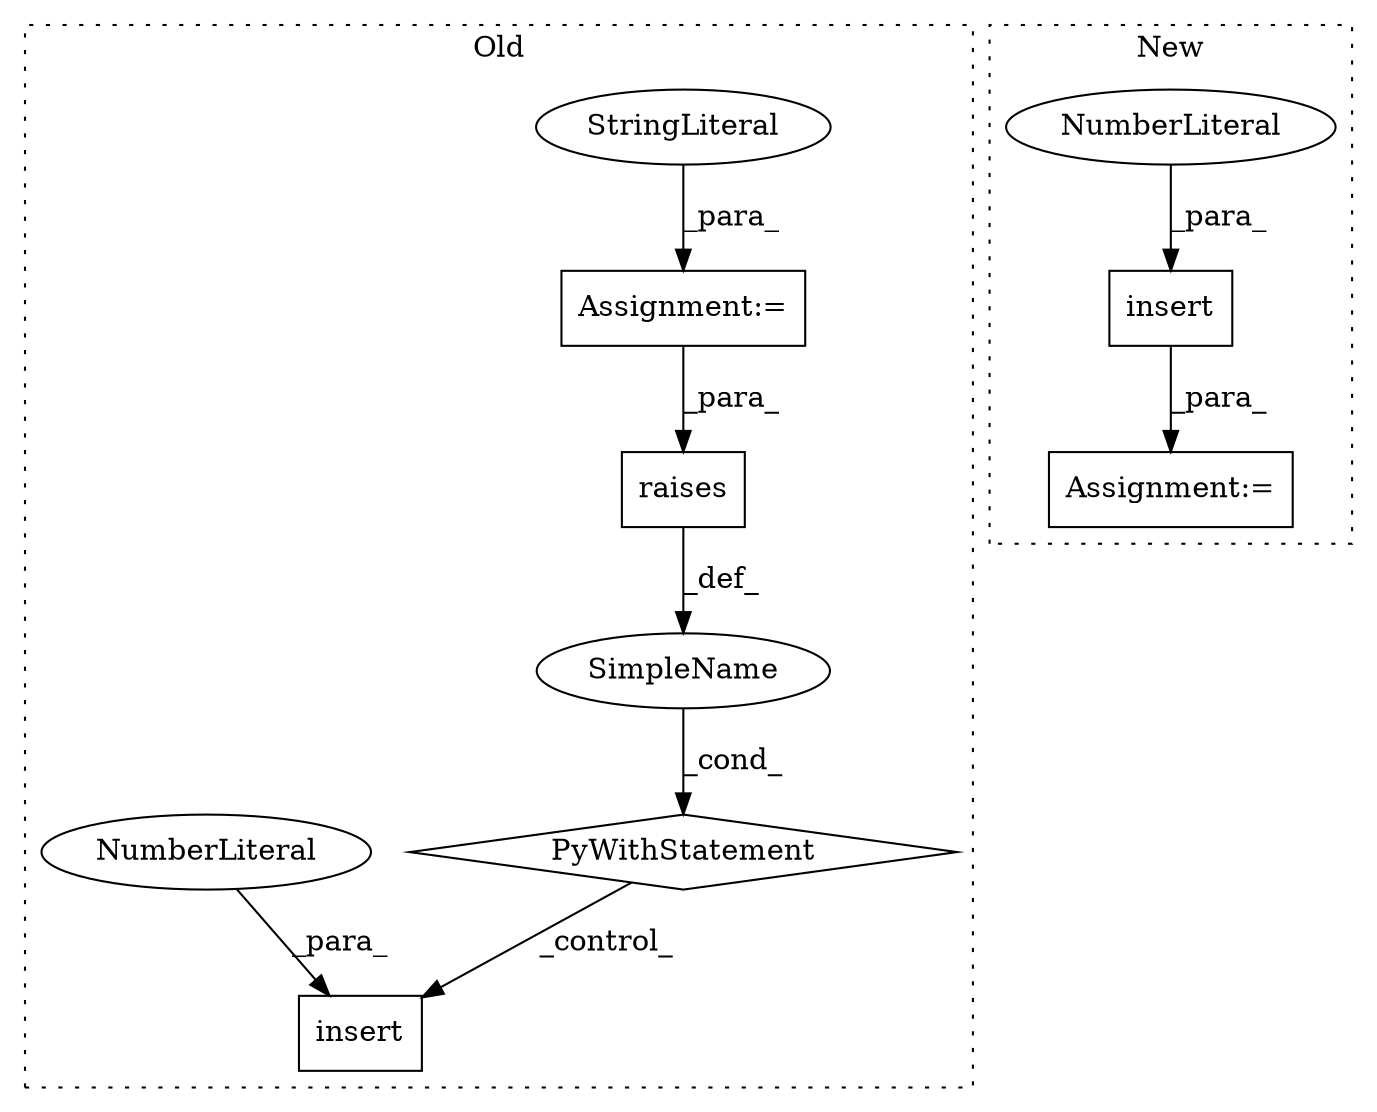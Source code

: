 digraph G {
subgraph cluster0 {
1 [label="raises" a="32" s="849,869" l="7,1" shape="box"];
4 [label="PyWithStatement" a="104" s="832,870" l="10,2" shape="diamond"];
6 [label="Assignment:=" a="7" s="757" l="1" shape="box"];
7 [label="StringLiteral" a="45" s="758" l="68" shape="ellipse"];
8 [label="SimpleName" a="42" s="" l="" shape="ellipse"];
9 [label="insert" a="32" s="884,917" l="7,1" shape="box"];
10 [label="NumberLiteral" a="34" s="891" l="1" shape="ellipse"];
label = "Old";
style="dotted";
}
subgraph cluster1 {
2 [label="insert" a="32" s="840,853" l="7,1" shape="box"];
3 [label="NumberLiteral" a="34" s="847" l="1" shape="ellipse"];
5 [label="Assignment:=" a="7" s="835" l="1" shape="box"];
label = "New";
style="dotted";
}
1 -> 8 [label="_def_"];
2 -> 5 [label="_para_"];
3 -> 2 [label="_para_"];
4 -> 9 [label="_control_"];
6 -> 1 [label="_para_"];
7 -> 6 [label="_para_"];
8 -> 4 [label="_cond_"];
10 -> 9 [label="_para_"];
}